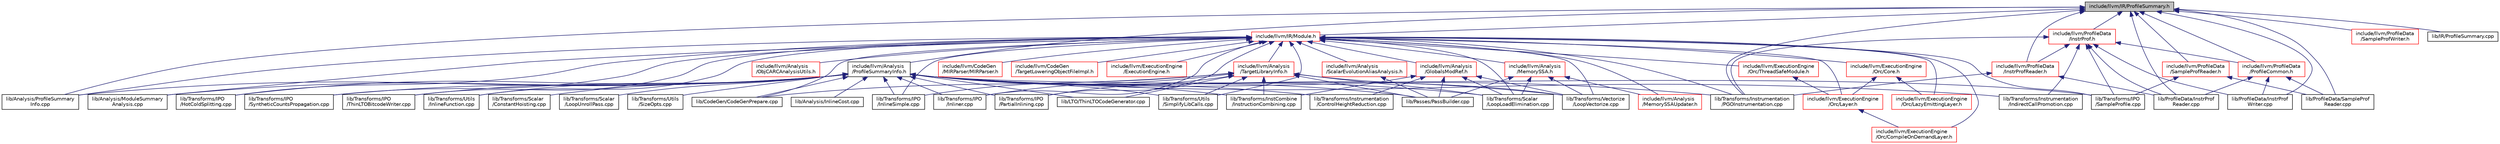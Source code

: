 digraph "include/llvm/IR/ProfileSummary.h"
{
 // LATEX_PDF_SIZE
  bgcolor="transparent";
  edge [fontname="Helvetica",fontsize="10",labelfontname="Helvetica",labelfontsize="10"];
  node [fontname="Helvetica",fontsize="10",shape="box"];
  Node1 [label="include/llvm/IR/ProfileSummary.h",height=0.2,width=0.4,color="black", fillcolor="grey75", style="filled", fontcolor="black",tooltip=" "];
  Node1 -> Node2 [dir="back",color="midnightblue",fontsize="10",style="solid",fontname="Helvetica"];
  Node2 [label="include/llvm/Analysis\l/ProfileSummaryInfo.h",height=0.2,width=0.4,color="black",URL="$ProfileSummaryInfo_8h.html",tooltip=" "];
  Node2 -> Node3 [dir="back",color="midnightblue",fontsize="10",style="solid",fontname="Helvetica"];
  Node3 [label="lib/Analysis/InlineCost.cpp",height=0.2,width=0.4,color="black",URL="$InlineCost_8cpp.html",tooltip=" "];
  Node2 -> Node4 [dir="back",color="midnightblue",fontsize="10",style="solid",fontname="Helvetica"];
  Node4 [label="lib/Analysis/ModuleSummary\lAnalysis.cpp",height=0.2,width=0.4,color="black",URL="$ModuleSummaryAnalysis_8cpp.html",tooltip=" "];
  Node2 -> Node5 [dir="back",color="midnightblue",fontsize="10",style="solid",fontname="Helvetica"];
  Node5 [label="lib/Analysis/ProfileSummary\lInfo.cpp",height=0.2,width=0.4,color="black",URL="$ProfileSummaryInfo_8cpp.html",tooltip=" "];
  Node2 -> Node6 [dir="back",color="midnightblue",fontsize="10",style="solid",fontname="Helvetica"];
  Node6 [label="lib/CodeGen/CodeGenPrepare.cpp",height=0.2,width=0.4,color="black",URL="$CodeGenPrepare_8cpp.html",tooltip=" "];
  Node2 -> Node7 [dir="back",color="midnightblue",fontsize="10",style="solid",fontname="Helvetica"];
  Node7 [label="lib/LTO/ThinLTOCodeGenerator.cpp",height=0.2,width=0.4,color="black",URL="$ThinLTOCodeGenerator_8cpp.html",tooltip=" "];
  Node2 -> Node8 [dir="back",color="midnightblue",fontsize="10",style="solid",fontname="Helvetica"];
  Node8 [label="lib/Passes/PassBuilder.cpp",height=0.2,width=0.4,color="black",URL="$PassBuilder_8cpp.html",tooltip="This file provides the implementation of the PassBuilder based on our static pass registry as well as..."];
  Node2 -> Node9 [dir="back",color="midnightblue",fontsize="10",style="solid",fontname="Helvetica"];
  Node9 [label="lib/Transforms/IPO\l/HotColdSplitting.cpp",height=0.2,width=0.4,color="black",URL="$HotColdSplitting_8cpp.html",tooltip="The goal of hot/cold splitting is to improve the memory locality of code."];
  Node2 -> Node10 [dir="back",color="midnightblue",fontsize="10",style="solid",fontname="Helvetica"];
  Node10 [label="lib/Transforms/IPO\l/InlineSimple.cpp",height=0.2,width=0.4,color="black",URL="$InlineSimple_8cpp.html",tooltip=" "];
  Node2 -> Node11 [dir="back",color="midnightblue",fontsize="10",style="solid",fontname="Helvetica"];
  Node11 [label="lib/Transforms/IPO\l/Inliner.cpp",height=0.2,width=0.4,color="black",URL="$Inliner_8cpp.html",tooltip=" "];
  Node2 -> Node12 [dir="back",color="midnightblue",fontsize="10",style="solid",fontname="Helvetica"];
  Node12 [label="lib/Transforms/IPO\l/PartialInlining.cpp",height=0.2,width=0.4,color="black",URL="$PartialInlining_8cpp.html",tooltip=" "];
  Node2 -> Node13 [dir="back",color="midnightblue",fontsize="10",style="solid",fontname="Helvetica"];
  Node13 [label="lib/Transforms/IPO\l/SampleProfile.cpp",height=0.2,width=0.4,color="black",URL="$SampleProfile_8cpp.html",tooltip=" "];
  Node2 -> Node14 [dir="back",color="midnightblue",fontsize="10",style="solid",fontname="Helvetica"];
  Node14 [label="lib/Transforms/IPO\l/SyntheticCountsPropagation.cpp",height=0.2,width=0.4,color="black",URL="$SyntheticCountsPropagation_8cpp.html",tooltip=" "];
  Node2 -> Node15 [dir="back",color="midnightblue",fontsize="10",style="solid",fontname="Helvetica"];
  Node15 [label="lib/Transforms/IPO\l/ThinLTOBitcodeWriter.cpp",height=0.2,width=0.4,color="black",URL="$ThinLTOBitcodeWriter_8cpp.html",tooltip=" "];
  Node2 -> Node16 [dir="back",color="midnightblue",fontsize="10",style="solid",fontname="Helvetica"];
  Node16 [label="lib/Transforms/InstCombine\l/InstructionCombining.cpp",height=0.2,width=0.4,color="black",URL="$InstructionCombining_8cpp.html",tooltip=" "];
  Node2 -> Node17 [dir="back",color="midnightblue",fontsize="10",style="solid",fontname="Helvetica"];
  Node17 [label="lib/Transforms/Instrumentation\l/ControlHeightReduction.cpp",height=0.2,width=0.4,color="black",URL="$ControlHeightReduction_8cpp.html",tooltip=" "];
  Node2 -> Node18 [dir="back",color="midnightblue",fontsize="10",style="solid",fontname="Helvetica"];
  Node18 [label="lib/Transforms/Instrumentation\l/IndirectCallPromotion.cpp",height=0.2,width=0.4,color="black",URL="$IndirectCallPromotion_8cpp.html",tooltip=" "];
  Node2 -> Node19 [dir="back",color="midnightblue",fontsize="10",style="solid",fontname="Helvetica"];
  Node19 [label="lib/Transforms/Instrumentation\l/PGOInstrumentation.cpp",height=0.2,width=0.4,color="black",URL="$PGOInstrumentation_8cpp.html",tooltip=" "];
  Node2 -> Node20 [dir="back",color="midnightblue",fontsize="10",style="solid",fontname="Helvetica"];
  Node20 [label="lib/Transforms/Scalar\l/ConstantHoisting.cpp",height=0.2,width=0.4,color="black",URL="$ConstantHoisting_8cpp.html",tooltip=" "];
  Node2 -> Node21 [dir="back",color="midnightblue",fontsize="10",style="solid",fontname="Helvetica"];
  Node21 [label="lib/Transforms/Scalar\l/LoopLoadElimination.cpp",height=0.2,width=0.4,color="black",URL="$LoopLoadElimination_8cpp.html",tooltip=" "];
  Node2 -> Node22 [dir="back",color="midnightblue",fontsize="10",style="solid",fontname="Helvetica"];
  Node22 [label="lib/Transforms/Scalar\l/LoopUnrollPass.cpp",height=0.2,width=0.4,color="black",URL="$LoopUnrollPass_8cpp.html",tooltip=" "];
  Node2 -> Node23 [dir="back",color="midnightblue",fontsize="10",style="solid",fontname="Helvetica"];
  Node23 [label="lib/Transforms/Utils\l/InlineFunction.cpp",height=0.2,width=0.4,color="black",URL="$InlineFunction_8cpp.html",tooltip=" "];
  Node2 -> Node24 [dir="back",color="midnightblue",fontsize="10",style="solid",fontname="Helvetica"];
  Node24 [label="lib/Transforms/Utils\l/SimplifyLibCalls.cpp",height=0.2,width=0.4,color="black",URL="$SimplifyLibCalls_8cpp.html",tooltip=" "];
  Node2 -> Node25 [dir="back",color="midnightblue",fontsize="10",style="solid",fontname="Helvetica"];
  Node25 [label="lib/Transforms/Utils\l/SizeOpts.cpp",height=0.2,width=0.4,color="black",URL="$SizeOpts_8cpp.html",tooltip=" "];
  Node2 -> Node26 [dir="back",color="midnightblue",fontsize="10",style="solid",fontname="Helvetica"];
  Node26 [label="lib/Transforms/Vectorize\l/LoopVectorize.cpp",height=0.2,width=0.4,color="black",URL="$LoopVectorize_8cpp.html",tooltip=" "];
  Node1 -> Node27 [dir="back",color="midnightblue",fontsize="10",style="solid",fontname="Helvetica"];
  Node27 [label="include/llvm/IR/Module.h",height=0.2,width=0.4,color="red",URL="$Module_8h.html",tooltip="Module.h This file contains the declarations for the Module class."];
  Node27 -> Node28 [dir="back",color="midnightblue",fontsize="10",style="solid",fontname="Helvetica"];
  Node28 [label="include/llvm/Analysis\l/GlobalsModRef.h",height=0.2,width=0.4,color="red",URL="$GlobalsModRef_8h.html",tooltip="This is the interface for a simple mod/ref and alias analysis over globals."];
  Node28 -> Node8 [dir="back",color="midnightblue",fontsize="10",style="solid",fontname="Helvetica"];
  Node28 -> Node16 [dir="back",color="midnightblue",fontsize="10",style="solid",fontname="Helvetica"];
  Node28 -> Node17 [dir="back",color="midnightblue",fontsize="10",style="solid",fontname="Helvetica"];
  Node28 -> Node21 [dir="back",color="midnightblue",fontsize="10",style="solid",fontname="Helvetica"];
  Node28 -> Node26 [dir="back",color="midnightblue",fontsize="10",style="solid",fontname="Helvetica"];
  Node27 -> Node194 [dir="back",color="midnightblue",fontsize="10",style="solid",fontname="Helvetica"];
  Node194 [label="include/llvm/Analysis\l/MemorySSA.h",height=0.2,width=0.4,color="red",URL="$MemorySSA_8h.html",tooltip="This file exposes an interface to building/using memory SSA to walk memory instructions using a use/d..."];
  Node194 -> Node195 [dir="back",color="midnightblue",fontsize="10",style="solid",fontname="Helvetica"];
  Node195 [label="include/llvm/Analysis\l/MemorySSAUpdater.h",height=0.2,width=0.4,color="red",URL="$MemorySSAUpdater_8h.html",tooltip=" "];
  Node194 -> Node8 [dir="back",color="midnightblue",fontsize="10",style="solid",fontname="Helvetica"];
  Node194 -> Node21 [dir="back",color="midnightblue",fontsize="10",style="solid",fontname="Helvetica"];
  Node194 -> Node26 [dir="back",color="midnightblue",fontsize="10",style="solid",fontname="Helvetica"];
  Node27 -> Node195 [dir="back",color="midnightblue",fontsize="10",style="solid",fontname="Helvetica"];
  Node27 -> Node205 [dir="back",color="midnightblue",fontsize="10",style="solid",fontname="Helvetica"];
  Node205 [label="include/llvm/Analysis\l/ObjCARCAnalysisUtils.h",height=0.2,width=0.4,color="red",URL="$ObjCARCAnalysisUtils_8h.html",tooltip="This file defines common analysis utilities used by the ObjC ARC Optimizer."];
  Node27 -> Node218 [dir="back",color="midnightblue",fontsize="10",style="solid",fontname="Helvetica"];
  Node218 [label="include/llvm/Analysis\l/ScalarEvolutionAliasAnalysis.h",height=0.2,width=0.4,color="red",URL="$ScalarEvolutionAliasAnalysis_8h.html",tooltip="This is the interface for a SCEV-based alias analysis."];
  Node218 -> Node8 [dir="back",color="midnightblue",fontsize="10",style="solid",fontname="Helvetica"];
  Node27 -> Node220 [dir="back",color="midnightblue",fontsize="10",style="solid",fontname="Helvetica"];
  Node220 [label="include/llvm/Analysis\l/TargetLibraryInfo.h",height=0.2,width=0.4,color="red",URL="$TargetLibraryInfo_8h.html",tooltip=" "];
  Node220 -> Node6 [dir="back",color="midnightblue",fontsize="10",style="solid",fontname="Helvetica"];
  Node220 -> Node7 [dir="back",color="midnightblue",fontsize="10",style="solid",fontname="Helvetica"];
  Node220 -> Node8 [dir="back",color="midnightblue",fontsize="10",style="solid",fontname="Helvetica"];
  Node220 -> Node10 [dir="back",color="midnightblue",fontsize="10",style="solid",fontname="Helvetica"];
  Node220 -> Node11 [dir="back",color="midnightblue",fontsize="10",style="solid",fontname="Helvetica"];
  Node220 -> Node12 [dir="back",color="midnightblue",fontsize="10",style="solid",fontname="Helvetica"];
  Node220 -> Node16 [dir="back",color="midnightblue",fontsize="10",style="solid",fontname="Helvetica"];
  Node220 -> Node21 [dir="back",color="midnightblue",fontsize="10",style="solid",fontname="Helvetica"];
  Node220 -> Node24 [dir="back",color="midnightblue",fontsize="10",style="solid",fontname="Helvetica"];
  Node220 -> Node26 [dir="back",color="midnightblue",fontsize="10",style="solid",fontname="Helvetica"];
  Node27 -> Node1383 [dir="back",color="midnightblue",fontsize="10",style="solid",fontname="Helvetica"];
  Node1383 [label="include/llvm/CodeGen\l/MIRParser/MIRParser.h",height=0.2,width=0.4,color="red",URL="$MIRParser_8h.html",tooltip=" "];
  Node27 -> Node1384 [dir="back",color="midnightblue",fontsize="10",style="solid",fontname="Helvetica"];
  Node1384 [label="include/llvm/CodeGen\l/TargetLoweringObjectFileImpl.h",height=0.2,width=0.4,color="red",URL="$TargetLoweringObjectFileImpl_8h.html",tooltip=" "];
  Node27 -> Node1403 [dir="back",color="midnightblue",fontsize="10",style="solid",fontname="Helvetica"];
  Node1403 [label="include/llvm/ExecutionEngine\l/ExecutionEngine.h",height=0.2,width=0.4,color="red",URL="$llvm_2ExecutionEngine_2ExecutionEngine_8h.html",tooltip=" "];
  Node27 -> Node1418 [dir="back",color="midnightblue",fontsize="10",style="solid",fontname="Helvetica"];
  Node1418 [label="include/llvm/ExecutionEngine\l/Orc/CompileOnDemandLayer.h",height=0.2,width=0.4,color="red",URL="$CompileOnDemandLayer_8h.html",tooltip=" "];
  Node27 -> Node1424 [dir="back",color="midnightblue",fontsize="10",style="solid",fontname="Helvetica"];
  Node1424 [label="include/llvm/ExecutionEngine\l/Orc/Core.h",height=0.2,width=0.4,color="red",URL="$llvm_2ExecutionEngine_2Orc_2Core_8h.html",tooltip=" "];
  Node1424 -> Node1431 [dir="back",color="midnightblue",fontsize="10",style="solid",fontname="Helvetica"];
  Node1431 [label="include/llvm/ExecutionEngine\l/Orc/Layer.h",height=0.2,width=0.4,color="red",URL="$Layer_8h.html",tooltip=" "];
  Node1431 -> Node1418 [dir="back",color="midnightblue",fontsize="10",style="solid",fontname="Helvetica"];
  Node1424 -> Node1443 [dir="back",color="midnightblue",fontsize="10",style="solid",fontname="Helvetica"];
  Node1443 [label="include/llvm/ExecutionEngine\l/Orc/LazyEmittingLayer.h",height=0.2,width=0.4,color="red",URL="$LazyEmittingLayer_8h.html",tooltip=" "];
  Node27 -> Node1431 [dir="back",color="midnightblue",fontsize="10",style="solid",fontname="Helvetica"];
  Node27 -> Node1443 [dir="back",color="midnightblue",fontsize="10",style="solid",fontname="Helvetica"];
  Node27 -> Node1450 [dir="back",color="midnightblue",fontsize="10",style="solid",fontname="Helvetica"];
  Node1450 [label="include/llvm/ExecutionEngine\l/Orc/ThreadSafeModule.h",height=0.2,width=0.4,color="red",URL="$ThreadSafeModule_8h.html",tooltip=" "];
  Node1450 -> Node1431 [dir="back",color="midnightblue",fontsize="10",style="solid",fontname="Helvetica"];
  Node27 -> Node4 [dir="back",color="midnightblue",fontsize="10",style="solid",fontname="Helvetica"];
  Node27 -> Node5 [dir="back",color="midnightblue",fontsize="10",style="solid",fontname="Helvetica"];
  Node27 -> Node6 [dir="back",color="midnightblue",fontsize="10",style="solid",fontname="Helvetica"];
  Node27 -> Node9 [dir="back",color="midnightblue",fontsize="10",style="solid",fontname="Helvetica"];
  Node27 -> Node10 [dir="back",color="midnightblue",fontsize="10",style="solid",fontname="Helvetica"];
  Node27 -> Node11 [dir="back",color="midnightblue",fontsize="10",style="solid",fontname="Helvetica"];
  Node27 -> Node12 [dir="back",color="midnightblue",fontsize="10",style="solid",fontname="Helvetica"];
  Node27 -> Node13 [dir="back",color="midnightblue",fontsize="10",style="solid",fontname="Helvetica"];
  Node27 -> Node14 [dir="back",color="midnightblue",fontsize="10",style="solid",fontname="Helvetica"];
  Node27 -> Node15 [dir="back",color="midnightblue",fontsize="10",style="solid",fontname="Helvetica"];
  Node27 -> Node19 [dir="back",color="midnightblue",fontsize="10",style="solid",fontname="Helvetica"];
  Node27 -> Node21 [dir="back",color="midnightblue",fontsize="10",style="solid",fontname="Helvetica"];
  Node27 -> Node23 [dir="back",color="midnightblue",fontsize="10",style="solid",fontname="Helvetica"];
  Node27 -> Node24 [dir="back",color="midnightblue",fontsize="10",style="solid",fontname="Helvetica"];
  Node27 -> Node26 [dir="back",color="midnightblue",fontsize="10",style="solid",fontname="Helvetica"];
  Node1 -> Node1799 [dir="back",color="midnightblue",fontsize="10",style="solid",fontname="Helvetica"];
  Node1799 [label="include/llvm/ProfileData\l/InstrProf.h",height=0.2,width=0.4,color="red",URL="$InstrProf_8h.html",tooltip=" "];
  Node1799 -> Node1807 [dir="back",color="midnightblue",fontsize="10",style="solid",fontname="Helvetica"];
  Node1807 [label="include/llvm/ProfileData\l/InstrProfReader.h",height=0.2,width=0.4,color="red",URL="$InstrProfReader_8h.html",tooltip=" "];
  Node1807 -> Node1808 [dir="back",color="midnightblue",fontsize="10",style="solid",fontname="Helvetica"];
  Node1808 [label="lib/ProfileData/InstrProf\lReader.cpp",height=0.2,width=0.4,color="black",URL="$InstrProfReader_8cpp.html",tooltip=" "];
  Node1807 -> Node19 [dir="back",color="midnightblue",fontsize="10",style="solid",fontname="Helvetica"];
  Node1799 -> Node1811 [dir="back",color="midnightblue",fontsize="10",style="solid",fontname="Helvetica"];
  Node1811 [label="include/llvm/ProfileData\l/ProfileCommon.h",height=0.2,width=0.4,color="red",URL="$ProfileCommon_8h.html",tooltip=" "];
  Node1811 -> Node1808 [dir="back",color="midnightblue",fontsize="10",style="solid",fontname="Helvetica"];
  Node1811 -> Node1810 [dir="back",color="midnightblue",fontsize="10",style="solid",fontname="Helvetica"];
  Node1810 [label="lib/ProfileData/InstrProf\lWriter.cpp",height=0.2,width=0.4,color="black",URL="$InstrProfWriter_8cpp.html",tooltip=" "];
  Node1811 -> Node1741 [dir="back",color="midnightblue",fontsize="10",style="solid",fontname="Helvetica"];
  Node1741 [label="lib/ProfileData/SampleProf\lReader.cpp",height=0.2,width=0.4,color="black",URL="$SampleProfReader_8cpp.html",tooltip=" "];
  Node1799 -> Node1808 [dir="back",color="midnightblue",fontsize="10",style="solid",fontname="Helvetica"];
  Node1799 -> Node1810 [dir="back",color="midnightblue",fontsize="10",style="solid",fontname="Helvetica"];
  Node1799 -> Node13 [dir="back",color="midnightblue",fontsize="10",style="solid",fontname="Helvetica"];
  Node1799 -> Node18 [dir="back",color="midnightblue",fontsize="10",style="solid",fontname="Helvetica"];
  Node1799 -> Node19 [dir="back",color="midnightblue",fontsize="10",style="solid",fontname="Helvetica"];
  Node1 -> Node1807 [dir="back",color="midnightblue",fontsize="10",style="solid",fontname="Helvetica"];
  Node1 -> Node1811 [dir="back",color="midnightblue",fontsize="10",style="solid",fontname="Helvetica"];
  Node1 -> Node1740 [dir="back",color="midnightblue",fontsize="10",style="solid",fontname="Helvetica"];
  Node1740 [label="include/llvm/ProfileData\l/SampleProfReader.h",height=0.2,width=0.4,color="red",URL="$SampleProfReader_8h.html",tooltip=" "];
  Node1740 -> Node1741 [dir="back",color="midnightblue",fontsize="10",style="solid",fontname="Helvetica"];
  Node1740 -> Node13 [dir="back",color="midnightblue",fontsize="10",style="solid",fontname="Helvetica"];
  Node1 -> Node1742 [dir="back",color="midnightblue",fontsize="10",style="solid",fontname="Helvetica"];
  Node1742 [label="include/llvm/ProfileData\l/SampleProfWriter.h",height=0.2,width=0.4,color="red",URL="$SampleProfWriter_8h.html",tooltip=" "];
  Node1 -> Node5 [dir="back",color="midnightblue",fontsize="10",style="solid",fontname="Helvetica"];
  Node1 -> Node1812 [dir="back",color="midnightblue",fontsize="10",style="solid",fontname="Helvetica"];
  Node1812 [label="lib/IR/ProfileSummary.cpp",height=0.2,width=0.4,color="black",URL="$ProfileSummary_8cpp.html",tooltip=" "];
  Node1 -> Node1808 [dir="back",color="midnightblue",fontsize="10",style="solid",fontname="Helvetica"];
  Node1 -> Node1810 [dir="back",color="midnightblue",fontsize="10",style="solid",fontname="Helvetica"];
  Node1 -> Node1741 [dir="back",color="midnightblue",fontsize="10",style="solid",fontname="Helvetica"];
  Node1 -> Node19 [dir="back",color="midnightblue",fontsize="10",style="solid",fontname="Helvetica"];
}
